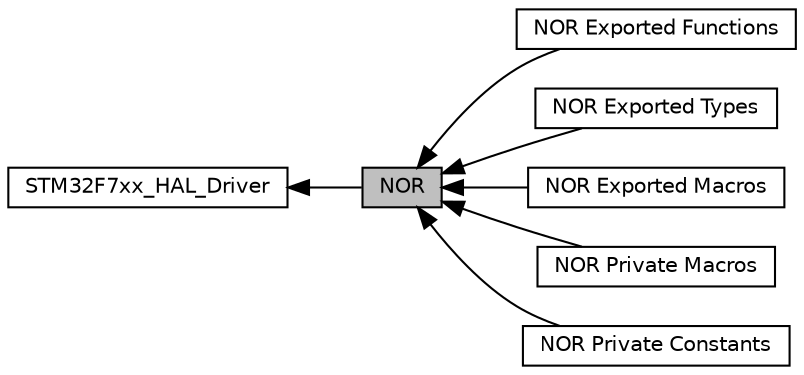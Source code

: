 digraph "NOR"
{
  edge [fontname="Helvetica",fontsize="10",labelfontname="Helvetica",labelfontsize="10"];
  node [fontname="Helvetica",fontsize="10",shape=record];
  rankdir=LR;
  Node0 [label="NOR",height=0.2,width=0.4,color="black", fillcolor="grey75", style="filled", fontcolor="black"];
  Node6 [label="NOR Exported Functions",height=0.2,width=0.4,color="black", fillcolor="white", style="filled",URL="$group___n_o_r___exported___functions.html"];
  Node2 [label="NOR Exported Types",height=0.2,width=0.4,color="black", fillcolor="white", style="filled",URL="$group___n_o_r___exported___types.html"];
  Node1 [label="STM32F7xx_HAL_Driver",height=0.2,width=0.4,color="black", fillcolor="white", style="filled",URL="$group___s_t_m32_f7xx___h_a_l___driver.html"];
  Node3 [label="NOR Exported Macros",height=0.2,width=0.4,color="black", fillcolor="white", style="filled",URL="$group___n_o_r___exported___macros.html"];
  Node5 [label="NOR Private Macros",height=0.2,width=0.4,color="black", fillcolor="white", style="filled",URL="$group___n_o_r___private___macros.html"];
  Node4 [label="NOR Private Constants",height=0.2,width=0.4,color="black", fillcolor="white", style="filled",URL="$group___n_o_r___private___constants.html"];
  Node1->Node0 [shape=plaintext, dir="back", style="solid"];
  Node0->Node2 [shape=plaintext, dir="back", style="solid"];
  Node0->Node3 [shape=plaintext, dir="back", style="solid"];
  Node0->Node4 [shape=plaintext, dir="back", style="solid"];
  Node0->Node5 [shape=plaintext, dir="back", style="solid"];
  Node0->Node6 [shape=plaintext, dir="back", style="solid"];
}
